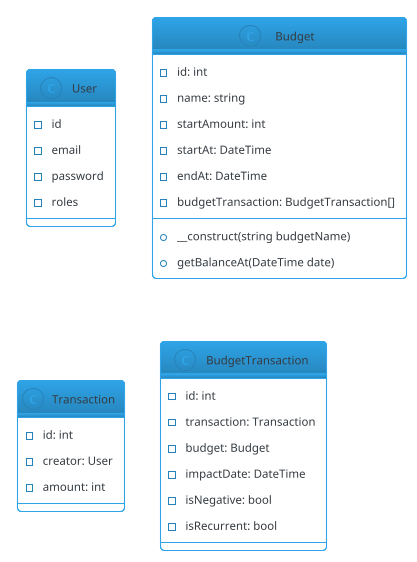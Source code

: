 @startuml "general class diagram"
'https://plantuml.com/class-diagram
!theme cerulean-outline
skinparam backgroundColor white
'----------------------------------------------

class User{
        -id
        -email
        -password
        -roles
}

class Budget {

    - id: int
    - name: string
    - startAmount: int
    - startAt: DateTime
    - endAt: DateTime
    - budgetTransaction: BudgetTransaction[]

    + __construct(string budgetName)
    + getBalanceAt(DateTime date)

}

class Transaction {

    - id: int
    - creator: User
    - amount: int
}

class BudgetTransaction {

    - id: int
    - transaction: Transaction
    - budget: Budget
    - impactDate: DateTime
    - isNegative: bool
    - isRecurrent: bool
}

@enduml